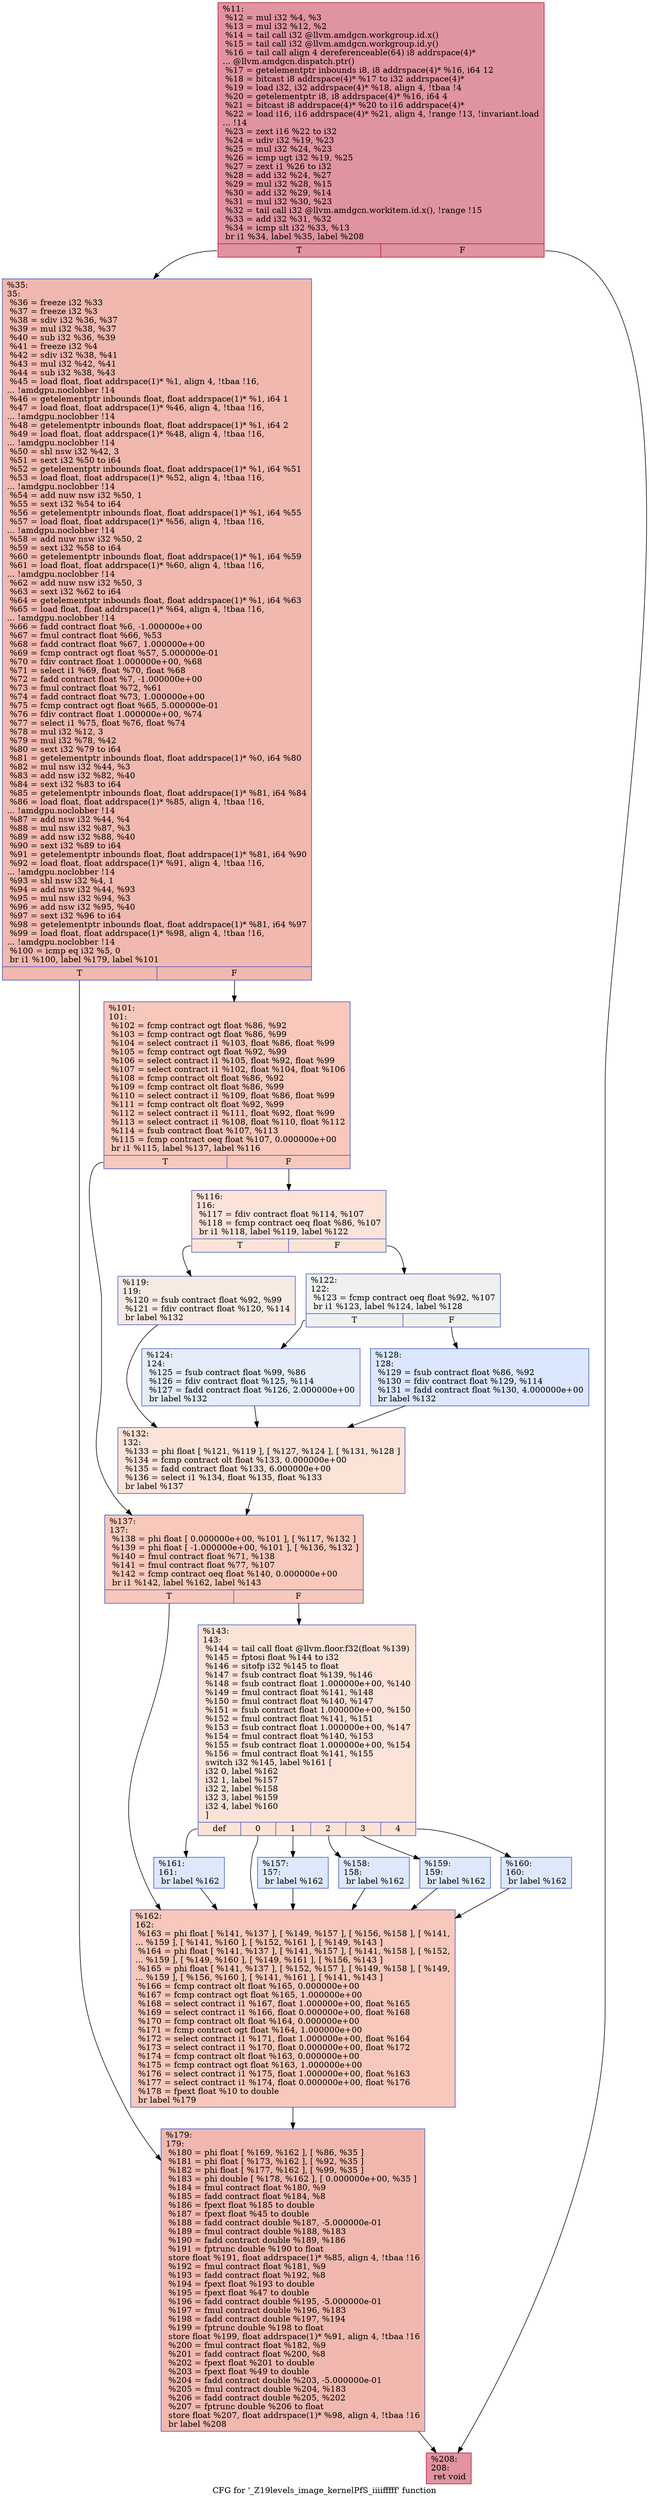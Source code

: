 digraph "CFG for '_Z19levels_image_kernelPfS_iiiifffff' function" {
	label="CFG for '_Z19levels_image_kernelPfS_iiiifffff' function";

	Node0x5a53e20 [shape=record,color="#b70d28ff", style=filled, fillcolor="#b70d2870",label="{%11:\l  %12 = mul i32 %4, %3\l  %13 = mul i32 %12, %2\l  %14 = tail call i32 @llvm.amdgcn.workgroup.id.x()\l  %15 = tail call i32 @llvm.amdgcn.workgroup.id.y()\l  %16 = tail call align 4 dereferenceable(64) i8 addrspace(4)*\l... @llvm.amdgcn.dispatch.ptr()\l  %17 = getelementptr inbounds i8, i8 addrspace(4)* %16, i64 12\l  %18 = bitcast i8 addrspace(4)* %17 to i32 addrspace(4)*\l  %19 = load i32, i32 addrspace(4)* %18, align 4, !tbaa !4\l  %20 = getelementptr i8, i8 addrspace(4)* %16, i64 4\l  %21 = bitcast i8 addrspace(4)* %20 to i16 addrspace(4)*\l  %22 = load i16, i16 addrspace(4)* %21, align 4, !range !13, !invariant.load\l... !14\l  %23 = zext i16 %22 to i32\l  %24 = udiv i32 %19, %23\l  %25 = mul i32 %24, %23\l  %26 = icmp ugt i32 %19, %25\l  %27 = zext i1 %26 to i32\l  %28 = add i32 %24, %27\l  %29 = mul i32 %28, %15\l  %30 = add i32 %29, %14\l  %31 = mul i32 %30, %23\l  %32 = tail call i32 @llvm.amdgcn.workitem.id.x(), !range !15\l  %33 = add i32 %31, %32\l  %34 = icmp slt i32 %33, %13\l  br i1 %34, label %35, label %208\l|{<s0>T|<s1>F}}"];
	Node0x5a53e20:s0 -> Node0x5a55200;
	Node0x5a53e20:s1 -> Node0x5a574d0;
	Node0x5a55200 [shape=record,color="#3d50c3ff", style=filled, fillcolor="#dc5d4a70",label="{%35:\l35:                                               \l  %36 = freeze i32 %33\l  %37 = freeze i32 %3\l  %38 = sdiv i32 %36, %37\l  %39 = mul i32 %38, %37\l  %40 = sub i32 %36, %39\l  %41 = freeze i32 %4\l  %42 = sdiv i32 %38, %41\l  %43 = mul i32 %42, %41\l  %44 = sub i32 %38, %43\l  %45 = load float, float addrspace(1)* %1, align 4, !tbaa !16,\l... !amdgpu.noclobber !14\l  %46 = getelementptr inbounds float, float addrspace(1)* %1, i64 1\l  %47 = load float, float addrspace(1)* %46, align 4, !tbaa !16,\l... !amdgpu.noclobber !14\l  %48 = getelementptr inbounds float, float addrspace(1)* %1, i64 2\l  %49 = load float, float addrspace(1)* %48, align 4, !tbaa !16,\l... !amdgpu.noclobber !14\l  %50 = shl nsw i32 %42, 3\l  %51 = sext i32 %50 to i64\l  %52 = getelementptr inbounds float, float addrspace(1)* %1, i64 %51\l  %53 = load float, float addrspace(1)* %52, align 4, !tbaa !16,\l... !amdgpu.noclobber !14\l  %54 = add nuw nsw i32 %50, 1\l  %55 = sext i32 %54 to i64\l  %56 = getelementptr inbounds float, float addrspace(1)* %1, i64 %55\l  %57 = load float, float addrspace(1)* %56, align 4, !tbaa !16,\l... !amdgpu.noclobber !14\l  %58 = add nuw nsw i32 %50, 2\l  %59 = sext i32 %58 to i64\l  %60 = getelementptr inbounds float, float addrspace(1)* %1, i64 %59\l  %61 = load float, float addrspace(1)* %60, align 4, !tbaa !16,\l... !amdgpu.noclobber !14\l  %62 = add nuw nsw i32 %50, 3\l  %63 = sext i32 %62 to i64\l  %64 = getelementptr inbounds float, float addrspace(1)* %1, i64 %63\l  %65 = load float, float addrspace(1)* %64, align 4, !tbaa !16,\l... !amdgpu.noclobber !14\l  %66 = fadd contract float %6, -1.000000e+00\l  %67 = fmul contract float %66, %53\l  %68 = fadd contract float %67, 1.000000e+00\l  %69 = fcmp contract ogt float %57, 5.000000e-01\l  %70 = fdiv contract float 1.000000e+00, %68\l  %71 = select i1 %69, float %70, float %68\l  %72 = fadd contract float %7, -1.000000e+00\l  %73 = fmul contract float %72, %61\l  %74 = fadd contract float %73, 1.000000e+00\l  %75 = fcmp contract ogt float %65, 5.000000e-01\l  %76 = fdiv contract float 1.000000e+00, %74\l  %77 = select i1 %75, float %76, float %74\l  %78 = mul i32 %12, 3\l  %79 = mul i32 %78, %42\l  %80 = sext i32 %79 to i64\l  %81 = getelementptr inbounds float, float addrspace(1)* %0, i64 %80\l  %82 = mul nsw i32 %44, %3\l  %83 = add nsw i32 %82, %40\l  %84 = sext i32 %83 to i64\l  %85 = getelementptr inbounds float, float addrspace(1)* %81, i64 %84\l  %86 = load float, float addrspace(1)* %85, align 4, !tbaa !16,\l... !amdgpu.noclobber !14\l  %87 = add nsw i32 %44, %4\l  %88 = mul nsw i32 %87, %3\l  %89 = add nsw i32 %88, %40\l  %90 = sext i32 %89 to i64\l  %91 = getelementptr inbounds float, float addrspace(1)* %81, i64 %90\l  %92 = load float, float addrspace(1)* %91, align 4, !tbaa !16,\l... !amdgpu.noclobber !14\l  %93 = shl nsw i32 %4, 1\l  %94 = add nsw i32 %44, %93\l  %95 = mul nsw i32 %94, %3\l  %96 = add nsw i32 %95, %40\l  %97 = sext i32 %96 to i64\l  %98 = getelementptr inbounds float, float addrspace(1)* %81, i64 %97\l  %99 = load float, float addrspace(1)* %98, align 4, !tbaa !16,\l... !amdgpu.noclobber !14\l  %100 = icmp eq i32 %5, 0\l  br i1 %100, label %179, label %101\l|{<s0>T|<s1>F}}"];
	Node0x5a55200:s0 -> Node0x5a5b650;
	Node0x5a55200:s1 -> Node0x5a5b6e0;
	Node0x5a5b6e0 [shape=record,color="#3d50c3ff", style=filled, fillcolor="#ed836670",label="{%101:\l101:                                              \l  %102 = fcmp contract ogt float %86, %92\l  %103 = fcmp contract ogt float %86, %99\l  %104 = select contract i1 %103, float %86, float %99\l  %105 = fcmp contract ogt float %92, %99\l  %106 = select contract i1 %105, float %92, float %99\l  %107 = select contract i1 %102, float %104, float %106\l  %108 = fcmp contract olt float %86, %92\l  %109 = fcmp contract olt float %86, %99\l  %110 = select contract i1 %109, float %86, float %99\l  %111 = fcmp contract olt float %92, %99\l  %112 = select contract i1 %111, float %92, float %99\l  %113 = select contract i1 %108, float %110, float %112\l  %114 = fsub contract float %107, %113\l  %115 = fcmp contract oeq float %107, 0.000000e+00\l  br i1 %115, label %137, label %116\l|{<s0>T|<s1>F}}"];
	Node0x5a5b6e0:s0 -> Node0x5a5c0c0;
	Node0x5a5b6e0:s1 -> Node0x5a5c150;
	Node0x5a5c150 [shape=record,color="#3d50c3ff", style=filled, fillcolor="#f6bfa670",label="{%116:\l116:                                              \l  %117 = fdiv contract float %114, %107\l  %118 = fcmp contract oeq float %86, %107\l  br i1 %118, label %119, label %122\l|{<s0>T|<s1>F}}"];
	Node0x5a5c150:s0 -> Node0x5a5c3b0;
	Node0x5a5c150:s1 -> Node0x5a5c400;
	Node0x5a5c3b0 [shape=record,color="#3d50c3ff", style=filled, fillcolor="#eed0c070",label="{%119:\l119:                                              \l  %120 = fsub contract float %92, %99\l  %121 = fdiv contract float %120, %114\l  br label %132\l}"];
	Node0x5a5c3b0 -> Node0x5a5c660;
	Node0x5a5c400 [shape=record,color="#3d50c3ff", style=filled, fillcolor="#dbdcde70",label="{%122:\l122:                                              \l  %123 = fcmp contract oeq float %92, %107\l  br i1 %123, label %124, label %128\l|{<s0>T|<s1>F}}"];
	Node0x5a5c400:s0 -> Node0x5a5c7b0;
	Node0x5a5c400:s1 -> Node0x5a5c800;
	Node0x5a5c7b0 [shape=record,color="#3d50c3ff", style=filled, fillcolor="#c5d6f270",label="{%124:\l124:                                              \l  %125 = fsub contract float %99, %86\l  %126 = fdiv contract float %125, %114\l  %127 = fadd contract float %126, 2.000000e+00\l  br label %132\l}"];
	Node0x5a5c7b0 -> Node0x5a5c660;
	Node0x5a5c800 [shape=record,color="#3d50c3ff", style=filled, fillcolor="#abc8fd70",label="{%128:\l128:                                              \l  %129 = fsub contract float %86, %92\l  %130 = fdiv contract float %129, %114\l  %131 = fadd contract float %130, 4.000000e+00\l  br label %132\l}"];
	Node0x5a5c800 -> Node0x5a5c660;
	Node0x5a5c660 [shape=record,color="#3d50c3ff", style=filled, fillcolor="#f6bfa670",label="{%132:\l132:                                              \l  %133 = phi float [ %121, %119 ], [ %127, %124 ], [ %131, %128 ]\l  %134 = fcmp contract olt float %133, 0.000000e+00\l  %135 = fadd contract float %133, 6.000000e+00\l  %136 = select i1 %134, float %135, float %133\l  br label %137\l}"];
	Node0x5a5c660 -> Node0x5a5c0c0;
	Node0x5a5c0c0 [shape=record,color="#3d50c3ff", style=filled, fillcolor="#ed836670",label="{%137:\l137:                                              \l  %138 = phi float [ 0.000000e+00, %101 ], [ %117, %132 ]\l  %139 = phi float [ -1.000000e+00, %101 ], [ %136, %132 ]\l  %140 = fmul contract float %71, %138\l  %141 = fmul contract float %77, %107\l  %142 = fcmp contract oeq float %140, 0.000000e+00\l  br i1 %142, label %162, label %143\l|{<s0>T|<s1>F}}"];
	Node0x5a5c0c0:s0 -> Node0x5a5d7a0;
	Node0x5a5c0c0:s1 -> Node0x5a5d7f0;
	Node0x5a5d7f0 [shape=record,color="#3d50c3ff", style=filled, fillcolor="#f6bfa670",label="{%143:\l143:                                              \l  %144 = tail call float @llvm.floor.f32(float %139)\l  %145 = fptosi float %144 to i32\l  %146 = sitofp i32 %145 to float\l  %147 = fsub contract float %139, %146\l  %148 = fsub contract float 1.000000e+00, %140\l  %149 = fmul contract float %141, %148\l  %150 = fmul contract float %140, %147\l  %151 = fsub contract float 1.000000e+00, %150\l  %152 = fmul contract float %141, %151\l  %153 = fsub contract float 1.000000e+00, %147\l  %154 = fmul contract float %140, %153\l  %155 = fsub contract float 1.000000e+00, %154\l  %156 = fmul contract float %141, %155\l  switch i32 %145, label %161 [\l    i32 0, label %162\l    i32 1, label %157\l    i32 2, label %158\l    i32 3, label %159\l    i32 4, label %160\l  ]\l|{<s0>def|<s1>0|<s2>1|<s3>2|<s4>3|<s5>4}}"];
	Node0x5a5d7f0:s0 -> Node0x5a5e160;
	Node0x5a5d7f0:s1 -> Node0x5a5d7a0;
	Node0x5a5d7f0:s2 -> Node0x5a5e1f0;
	Node0x5a5d7f0:s3 -> Node0x5a5e280;
	Node0x5a5d7f0:s4 -> Node0x5a5e310;
	Node0x5a5d7f0:s5 -> Node0x5a5e3d0;
	Node0x5a5e1f0 [shape=record,color="#3d50c3ff", style=filled, fillcolor="#b2ccfb70",label="{%157:\l157:                                              \l  br label %162\l}"];
	Node0x5a5e1f0 -> Node0x5a5d7a0;
	Node0x5a5e280 [shape=record,color="#3d50c3ff", style=filled, fillcolor="#b2ccfb70",label="{%158:\l158:                                              \l  br label %162\l}"];
	Node0x5a5e280 -> Node0x5a5d7a0;
	Node0x5a5e310 [shape=record,color="#3d50c3ff", style=filled, fillcolor="#b2ccfb70",label="{%159:\l159:                                              \l  br label %162\l}"];
	Node0x5a5e310 -> Node0x5a5d7a0;
	Node0x5a5e3d0 [shape=record,color="#3d50c3ff", style=filled, fillcolor="#b2ccfb70",label="{%160:\l160:                                              \l  br label %162\l}"];
	Node0x5a5e3d0 -> Node0x5a5d7a0;
	Node0x5a5e160 [shape=record,color="#3d50c3ff", style=filled, fillcolor="#b2ccfb70",label="{%161:\l161:                                              \l  br label %162\l}"];
	Node0x5a5e160 -> Node0x5a5d7a0;
	Node0x5a5d7a0 [shape=record,color="#3d50c3ff", style=filled, fillcolor="#ed836670",label="{%162:\l162:                                              \l  %163 = phi float [ %141, %137 ], [ %149, %157 ], [ %156, %158 ], [ %141,\l... %159 ], [ %141, %160 ], [ %152, %161 ], [ %149, %143 ]\l  %164 = phi float [ %141, %137 ], [ %141, %157 ], [ %141, %158 ], [ %152,\l... %159 ], [ %149, %160 ], [ %149, %161 ], [ %156, %143 ]\l  %165 = phi float [ %141, %137 ], [ %152, %157 ], [ %149, %158 ], [ %149,\l... %159 ], [ %156, %160 ], [ %141, %161 ], [ %141, %143 ]\l  %166 = fcmp contract olt float %165, 0.000000e+00\l  %167 = fcmp contract ogt float %165, 1.000000e+00\l  %168 = select contract i1 %167, float 1.000000e+00, float %165\l  %169 = select contract i1 %166, float 0.000000e+00, float %168\l  %170 = fcmp contract olt float %164, 0.000000e+00\l  %171 = fcmp contract ogt float %164, 1.000000e+00\l  %172 = select contract i1 %171, float 1.000000e+00, float %164\l  %173 = select contract i1 %170, float 0.000000e+00, float %172\l  %174 = fcmp contract olt float %163, 0.000000e+00\l  %175 = fcmp contract ogt float %163, 1.000000e+00\l  %176 = select contract i1 %175, float 1.000000e+00, float %163\l  %177 = select contract i1 %174, float 0.000000e+00, float %176\l  %178 = fpext float %10 to double\l  br label %179\l}"];
	Node0x5a5d7a0 -> Node0x5a5b650;
	Node0x5a5b650 [shape=record,color="#3d50c3ff", style=filled, fillcolor="#dc5d4a70",label="{%179:\l179:                                              \l  %180 = phi float [ %169, %162 ], [ %86, %35 ]\l  %181 = phi float [ %173, %162 ], [ %92, %35 ]\l  %182 = phi float [ %177, %162 ], [ %99, %35 ]\l  %183 = phi double [ %178, %162 ], [ 0.000000e+00, %35 ]\l  %184 = fmul contract float %180, %9\l  %185 = fadd contract float %184, %8\l  %186 = fpext float %185 to double\l  %187 = fpext float %45 to double\l  %188 = fadd contract double %187, -5.000000e-01\l  %189 = fmul contract double %188, %183\l  %190 = fadd contract double %189, %186\l  %191 = fptrunc double %190 to float\l  store float %191, float addrspace(1)* %85, align 4, !tbaa !16\l  %192 = fmul contract float %181, %9\l  %193 = fadd contract float %192, %8\l  %194 = fpext float %193 to double\l  %195 = fpext float %47 to double\l  %196 = fadd contract double %195, -5.000000e-01\l  %197 = fmul contract double %196, %183\l  %198 = fadd contract double %197, %194\l  %199 = fptrunc double %198 to float\l  store float %199, float addrspace(1)* %91, align 4, !tbaa !16\l  %200 = fmul contract float %182, %9\l  %201 = fadd contract float %200, %8\l  %202 = fpext float %201 to double\l  %203 = fpext float %49 to double\l  %204 = fadd contract double %203, -5.000000e-01\l  %205 = fmul contract double %204, %183\l  %206 = fadd contract double %205, %202\l  %207 = fptrunc double %206 to float\l  store float %207, float addrspace(1)* %98, align 4, !tbaa !16\l  br label %208\l}"];
	Node0x5a5b650 -> Node0x5a574d0;
	Node0x5a574d0 [shape=record,color="#b70d28ff", style=filled, fillcolor="#b70d2870",label="{%208:\l208:                                              \l  ret void\l}"];
}
